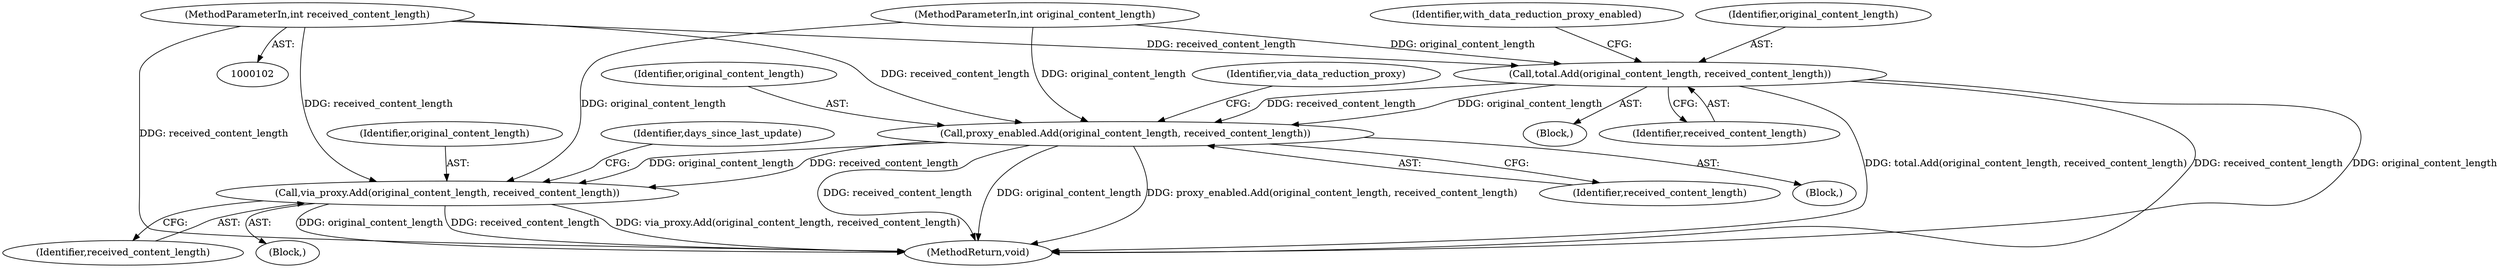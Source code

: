 digraph "1_Chrome_828eab2216a765dea92575c290421c115b8ad028_7@del" {
"1000103" [label="(MethodParameterIn,int received_content_length)"];
"1000164" [label="(Call,total.Add(original_content_length, received_content_length))"];
"1000170" [label="(Call,proxy_enabled.Add(original_content_length, received_content_length))"];
"1000176" [label="(Call,via_proxy.Add(original_content_length, received_content_length))"];
"1000168" [label="(Identifier,with_data_reduction_proxy_enabled)"];
"1000104" [label="(MethodParameterIn,int original_content_length)"];
"1000166" [label="(Identifier,received_content_length)"];
"1000215" [label="(MethodReturn,void)"];
"1000172" [label="(Identifier,received_content_length)"];
"1000109" [label="(Block,)"];
"1000177" [label="(Identifier,original_content_length)"];
"1000176" [label="(Call,via_proxy.Add(original_content_length, received_content_length))"];
"1000169" [label="(Block,)"];
"1000103" [label="(MethodParameterIn,int received_content_length)"];
"1000175" [label="(Block,)"];
"1000174" [label="(Identifier,via_data_reduction_proxy)"];
"1000180" [label="(Identifier,days_since_last_update)"];
"1000165" [label="(Identifier,original_content_length)"];
"1000178" [label="(Identifier,received_content_length)"];
"1000171" [label="(Identifier,original_content_length)"];
"1000164" [label="(Call,total.Add(original_content_length, received_content_length))"];
"1000170" [label="(Call,proxy_enabled.Add(original_content_length, received_content_length))"];
"1000103" -> "1000102"  [label="AST: "];
"1000103" -> "1000215"  [label="DDG: received_content_length"];
"1000103" -> "1000164"  [label="DDG: received_content_length"];
"1000103" -> "1000170"  [label="DDG: received_content_length"];
"1000103" -> "1000176"  [label="DDG: received_content_length"];
"1000164" -> "1000109"  [label="AST: "];
"1000164" -> "1000166"  [label="CFG: "];
"1000165" -> "1000164"  [label="AST: "];
"1000166" -> "1000164"  [label="AST: "];
"1000168" -> "1000164"  [label="CFG: "];
"1000164" -> "1000215"  [label="DDG: total.Add(original_content_length, received_content_length)"];
"1000164" -> "1000215"  [label="DDG: received_content_length"];
"1000164" -> "1000215"  [label="DDG: original_content_length"];
"1000104" -> "1000164"  [label="DDG: original_content_length"];
"1000164" -> "1000170"  [label="DDG: original_content_length"];
"1000164" -> "1000170"  [label="DDG: received_content_length"];
"1000170" -> "1000169"  [label="AST: "];
"1000170" -> "1000172"  [label="CFG: "];
"1000171" -> "1000170"  [label="AST: "];
"1000172" -> "1000170"  [label="AST: "];
"1000174" -> "1000170"  [label="CFG: "];
"1000170" -> "1000215"  [label="DDG: received_content_length"];
"1000170" -> "1000215"  [label="DDG: original_content_length"];
"1000170" -> "1000215"  [label="DDG: proxy_enabled.Add(original_content_length, received_content_length)"];
"1000104" -> "1000170"  [label="DDG: original_content_length"];
"1000170" -> "1000176"  [label="DDG: original_content_length"];
"1000170" -> "1000176"  [label="DDG: received_content_length"];
"1000176" -> "1000175"  [label="AST: "];
"1000176" -> "1000178"  [label="CFG: "];
"1000177" -> "1000176"  [label="AST: "];
"1000178" -> "1000176"  [label="AST: "];
"1000180" -> "1000176"  [label="CFG: "];
"1000176" -> "1000215"  [label="DDG: received_content_length"];
"1000176" -> "1000215"  [label="DDG: via_proxy.Add(original_content_length, received_content_length)"];
"1000176" -> "1000215"  [label="DDG: original_content_length"];
"1000104" -> "1000176"  [label="DDG: original_content_length"];
}
